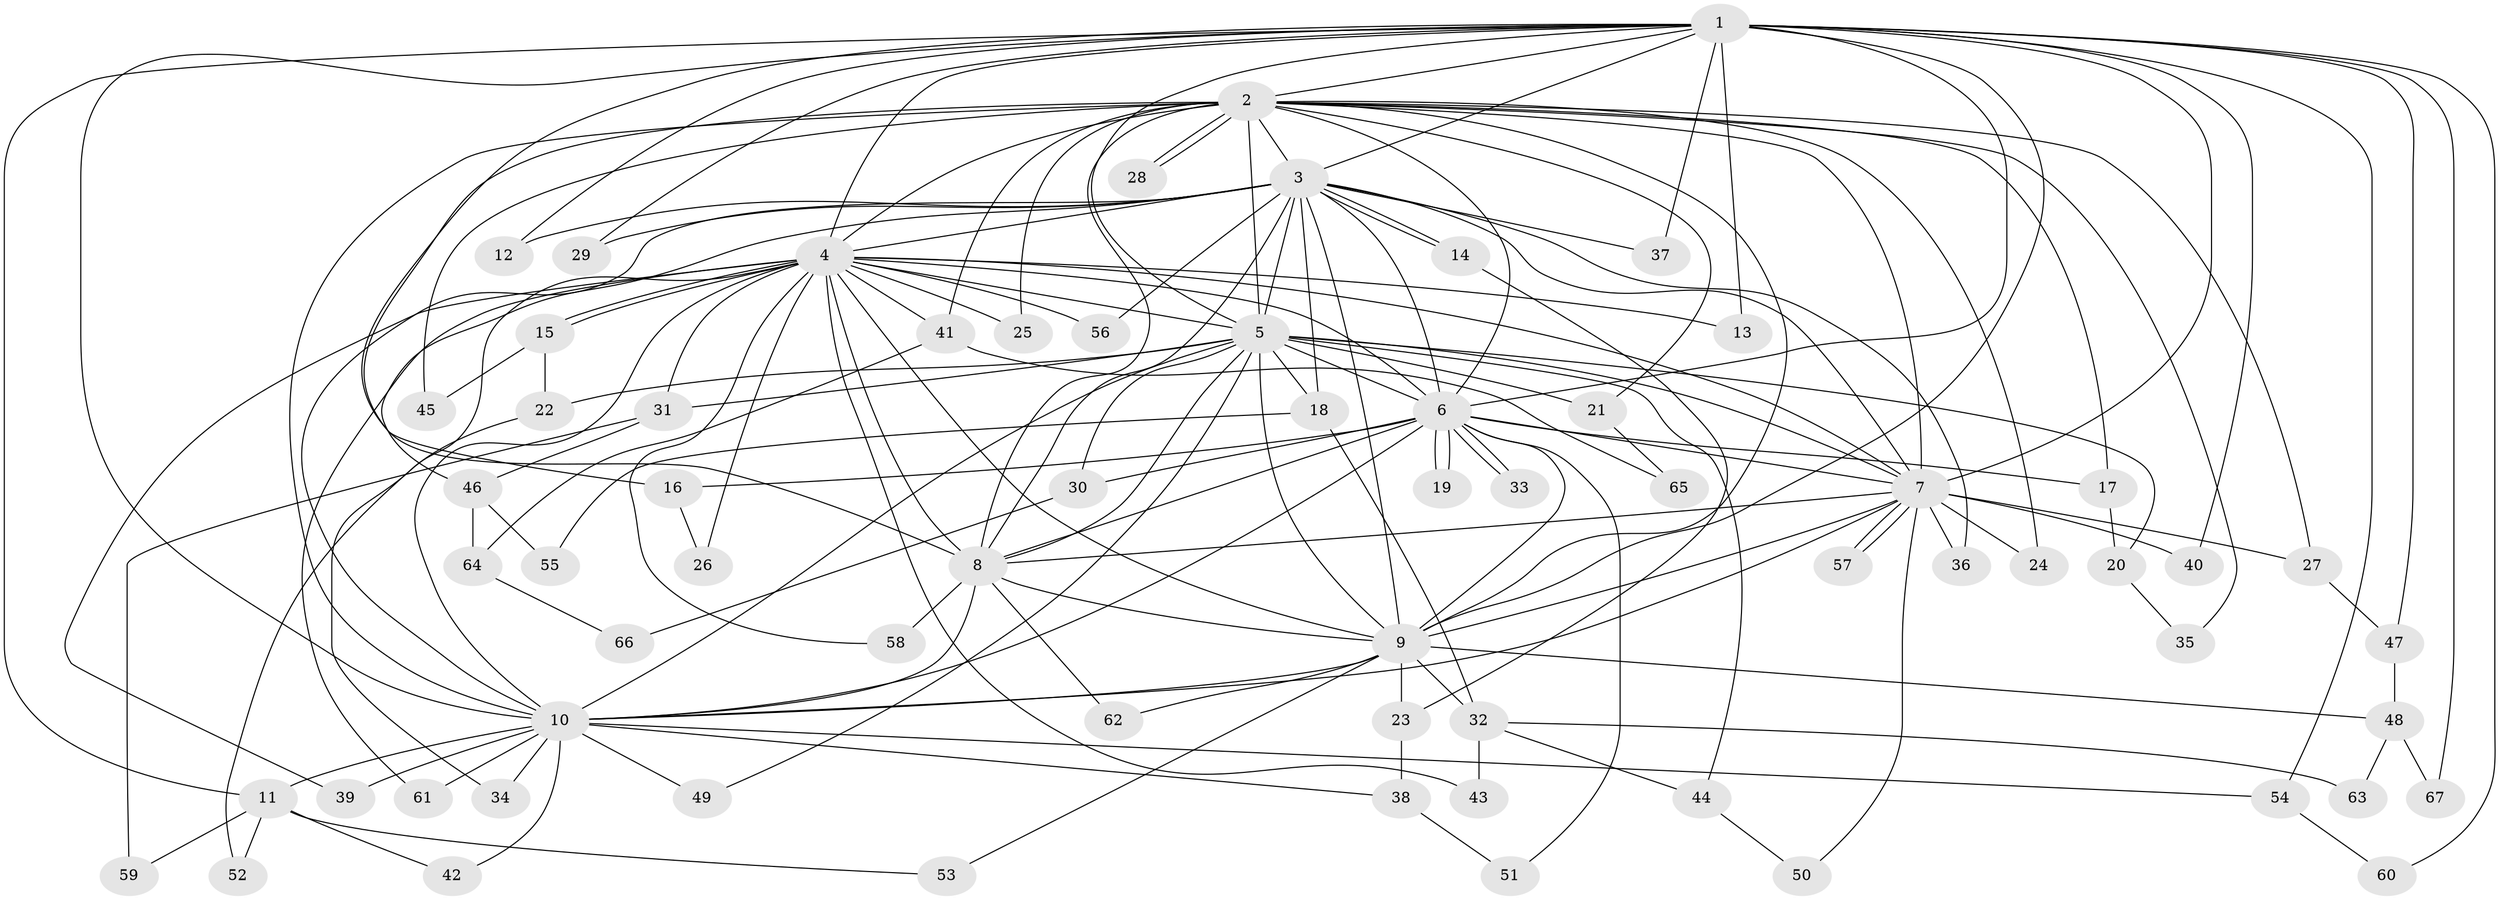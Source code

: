 // coarse degree distribution, {10: 0.23809523809523808, 17: 0.047619047619047616, 9: 0.047619047619047616, 12: 0.047619047619047616, 7: 0.047619047619047616, 5: 0.09523809523809523, 6: 0.047619047619047616, 4: 0.23809523809523808, 2: 0.047619047619047616, 3: 0.09523809523809523, 1: 0.047619047619047616}
// Generated by graph-tools (version 1.1) at 2025/49/03/04/25 22:49:58]
// undirected, 67 vertices, 159 edges
graph export_dot {
  node [color=gray90,style=filled];
  1;
  2;
  3;
  4;
  5;
  6;
  7;
  8;
  9;
  10;
  11;
  12;
  13;
  14;
  15;
  16;
  17;
  18;
  19;
  20;
  21;
  22;
  23;
  24;
  25;
  26;
  27;
  28;
  29;
  30;
  31;
  32;
  33;
  34;
  35;
  36;
  37;
  38;
  39;
  40;
  41;
  42;
  43;
  44;
  45;
  46;
  47;
  48;
  49;
  50;
  51;
  52;
  53;
  54;
  55;
  56;
  57;
  58;
  59;
  60;
  61;
  62;
  63;
  64;
  65;
  66;
  67;
  1 -- 2;
  1 -- 3;
  1 -- 4;
  1 -- 5;
  1 -- 6;
  1 -- 7;
  1 -- 8;
  1 -- 9;
  1 -- 10;
  1 -- 11;
  1 -- 12;
  1 -- 13;
  1 -- 29;
  1 -- 37;
  1 -- 40;
  1 -- 47;
  1 -- 54;
  1 -- 60;
  1 -- 67;
  2 -- 3;
  2 -- 4;
  2 -- 5;
  2 -- 6;
  2 -- 7;
  2 -- 8;
  2 -- 9;
  2 -- 10;
  2 -- 16;
  2 -- 17;
  2 -- 21;
  2 -- 24;
  2 -- 25;
  2 -- 27;
  2 -- 28;
  2 -- 28;
  2 -- 35;
  2 -- 41;
  2 -- 45;
  3 -- 4;
  3 -- 5;
  3 -- 6;
  3 -- 7;
  3 -- 8;
  3 -- 9;
  3 -- 10;
  3 -- 12;
  3 -- 14;
  3 -- 14;
  3 -- 18;
  3 -- 29;
  3 -- 36;
  3 -- 37;
  3 -- 46;
  3 -- 56;
  4 -- 5;
  4 -- 6;
  4 -- 7;
  4 -- 8;
  4 -- 9;
  4 -- 10;
  4 -- 13;
  4 -- 15;
  4 -- 15;
  4 -- 25;
  4 -- 26;
  4 -- 31;
  4 -- 34;
  4 -- 39;
  4 -- 41;
  4 -- 43;
  4 -- 56;
  4 -- 58;
  4 -- 61;
  5 -- 6;
  5 -- 7;
  5 -- 8;
  5 -- 9;
  5 -- 10;
  5 -- 18;
  5 -- 20;
  5 -- 21;
  5 -- 22;
  5 -- 30;
  5 -- 31;
  5 -- 44;
  5 -- 49;
  6 -- 7;
  6 -- 8;
  6 -- 9;
  6 -- 10;
  6 -- 16;
  6 -- 17;
  6 -- 19;
  6 -- 19;
  6 -- 30;
  6 -- 33;
  6 -- 33;
  6 -- 51;
  7 -- 8;
  7 -- 9;
  7 -- 10;
  7 -- 24;
  7 -- 27;
  7 -- 36;
  7 -- 40;
  7 -- 50;
  7 -- 57;
  7 -- 57;
  8 -- 9;
  8 -- 10;
  8 -- 58;
  8 -- 62;
  9 -- 10;
  9 -- 23;
  9 -- 32;
  9 -- 48;
  9 -- 53;
  9 -- 62;
  10 -- 11;
  10 -- 34;
  10 -- 38;
  10 -- 39;
  10 -- 42;
  10 -- 49;
  10 -- 54;
  10 -- 61;
  11 -- 42;
  11 -- 52;
  11 -- 53;
  11 -- 59;
  14 -- 23;
  15 -- 22;
  15 -- 45;
  16 -- 26;
  17 -- 20;
  18 -- 32;
  18 -- 55;
  20 -- 35;
  21 -- 65;
  22 -- 52;
  23 -- 38;
  27 -- 47;
  30 -- 66;
  31 -- 46;
  31 -- 59;
  32 -- 43;
  32 -- 44;
  32 -- 63;
  38 -- 51;
  41 -- 64;
  41 -- 65;
  44 -- 50;
  46 -- 55;
  46 -- 64;
  47 -- 48;
  48 -- 63;
  48 -- 67;
  54 -- 60;
  64 -- 66;
}

